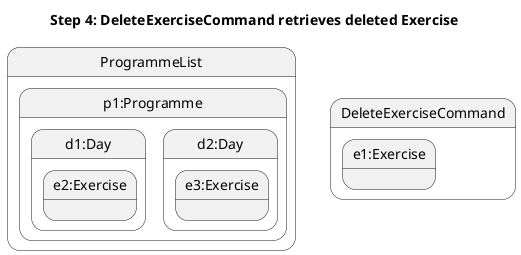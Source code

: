 @startuml
' Step 2: User executes delete command
title Step 4: DeleteExerciseCommand retrieves deleted Exercise

state ProgrammeList {
  state "p1:Programme" as P1 {
    state "d1:Day" as D1 {
      state "e2:Exercise" as E2
    }
    state "d2:Day" as D2 {
      state "e3:Exercise" as E3
    }
  }
}


state DeleteExerciseCommand {
    state "e1:Exercise"
}
@enduml